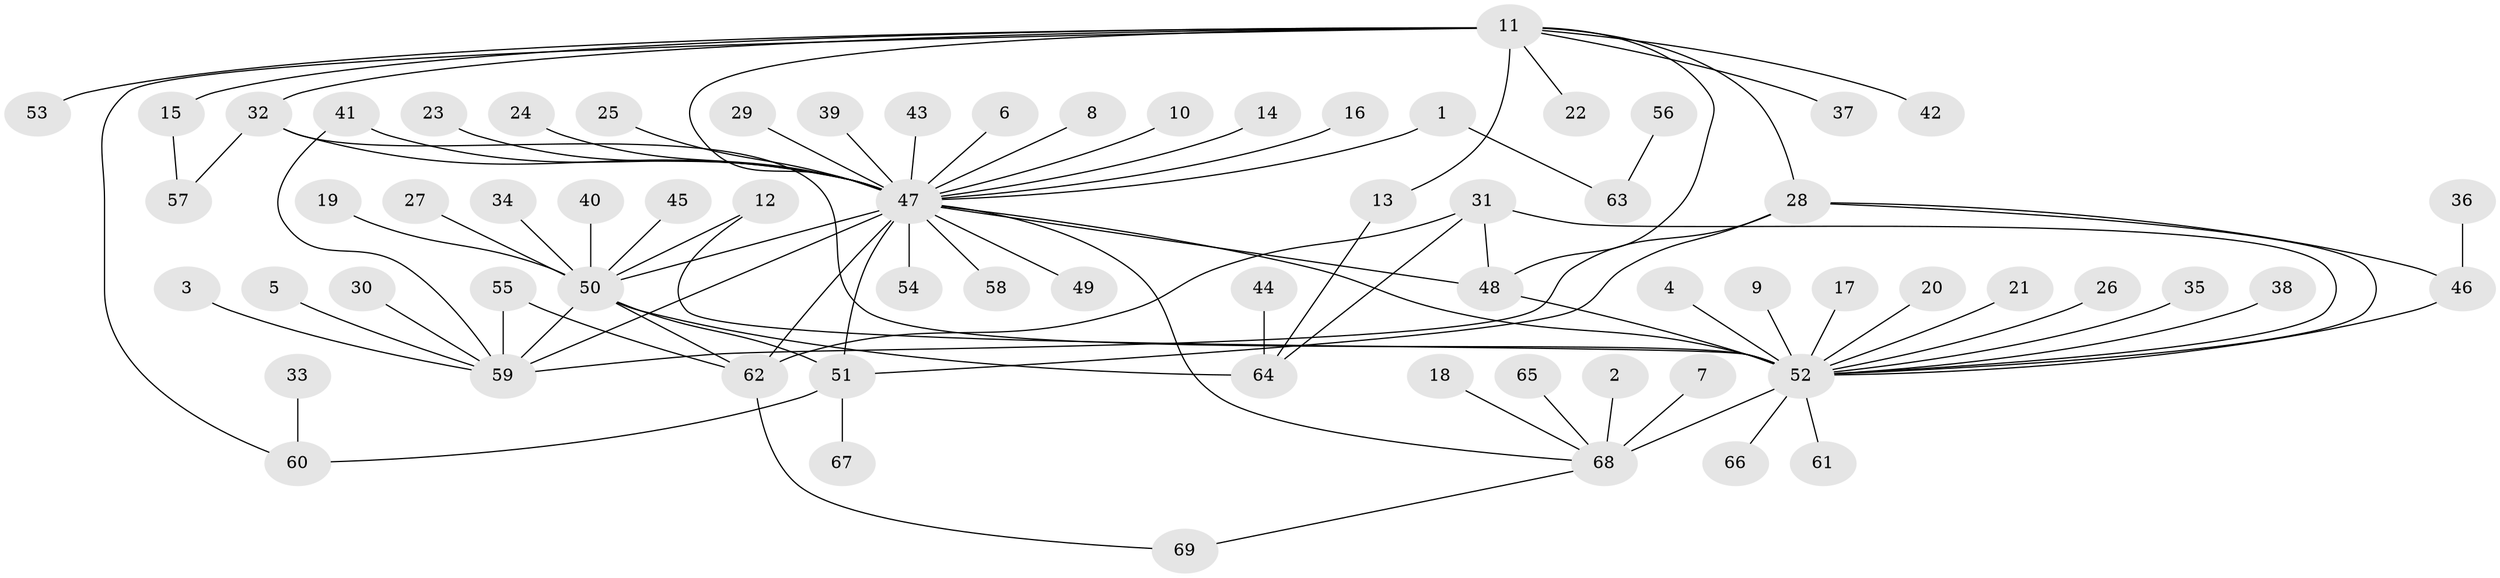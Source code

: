 // original degree distribution, {12: 0.014492753623188406, 8: 0.007246376811594203, 3: 0.09420289855072464, 18: 0.007246376811594203, 4: 0.057971014492753624, 22: 0.007246376811594203, 2: 0.17391304347826086, 7: 0.014492753623188406, 1: 0.5652173913043478, 14: 0.007246376811594203, 5: 0.021739130434782608, 10: 0.007246376811594203, 6: 0.021739130434782608}
// Generated by graph-tools (version 1.1) at 2025/49/03/09/25 03:49:51]
// undirected, 69 vertices, 90 edges
graph export_dot {
graph [start="1"]
  node [color=gray90,style=filled];
  1;
  2;
  3;
  4;
  5;
  6;
  7;
  8;
  9;
  10;
  11;
  12;
  13;
  14;
  15;
  16;
  17;
  18;
  19;
  20;
  21;
  22;
  23;
  24;
  25;
  26;
  27;
  28;
  29;
  30;
  31;
  32;
  33;
  34;
  35;
  36;
  37;
  38;
  39;
  40;
  41;
  42;
  43;
  44;
  45;
  46;
  47;
  48;
  49;
  50;
  51;
  52;
  53;
  54;
  55;
  56;
  57;
  58;
  59;
  60;
  61;
  62;
  63;
  64;
  65;
  66;
  67;
  68;
  69;
  1 -- 47 [weight=2.0];
  1 -- 63 [weight=1.0];
  2 -- 68 [weight=1.0];
  3 -- 59 [weight=1.0];
  4 -- 52 [weight=1.0];
  5 -- 59 [weight=1.0];
  6 -- 47 [weight=1.0];
  7 -- 68 [weight=1.0];
  8 -- 47 [weight=1.0];
  9 -- 52 [weight=1.0];
  10 -- 47 [weight=1.0];
  11 -- 13 [weight=1.0];
  11 -- 15 [weight=1.0];
  11 -- 22 [weight=1.0];
  11 -- 28 [weight=1.0];
  11 -- 32 [weight=1.0];
  11 -- 37 [weight=1.0];
  11 -- 42 [weight=1.0];
  11 -- 47 [weight=1.0];
  11 -- 48 [weight=1.0];
  11 -- 53 [weight=1.0];
  11 -- 60 [weight=1.0];
  12 -- 50 [weight=1.0];
  12 -- 52 [weight=1.0];
  13 -- 64 [weight=1.0];
  14 -- 47 [weight=1.0];
  15 -- 57 [weight=1.0];
  16 -- 47 [weight=1.0];
  17 -- 52 [weight=1.0];
  18 -- 68 [weight=1.0];
  19 -- 50 [weight=1.0];
  20 -- 52 [weight=1.0];
  21 -- 52 [weight=1.0];
  23 -- 47 [weight=1.0];
  24 -- 47 [weight=1.0];
  25 -- 47 [weight=1.0];
  26 -- 52 [weight=1.0];
  27 -- 50 [weight=1.0];
  28 -- 46 [weight=1.0];
  28 -- 51 [weight=1.0];
  28 -- 52 [weight=1.0];
  28 -- 59 [weight=1.0];
  29 -- 47 [weight=1.0];
  30 -- 59 [weight=1.0];
  31 -- 48 [weight=1.0];
  31 -- 52 [weight=1.0];
  31 -- 62 [weight=1.0];
  31 -- 64 [weight=1.0];
  32 -- 47 [weight=2.0];
  32 -- 52 [weight=1.0];
  32 -- 57 [weight=1.0];
  33 -- 60 [weight=1.0];
  34 -- 50 [weight=1.0];
  35 -- 52 [weight=1.0];
  36 -- 46 [weight=1.0];
  38 -- 52 [weight=1.0];
  39 -- 47 [weight=1.0];
  40 -- 50 [weight=1.0];
  41 -- 47 [weight=1.0];
  41 -- 59 [weight=1.0];
  43 -- 47 [weight=1.0];
  44 -- 64 [weight=1.0];
  45 -- 50 [weight=1.0];
  46 -- 52 [weight=1.0];
  47 -- 48 [weight=1.0];
  47 -- 49 [weight=1.0];
  47 -- 50 [weight=1.0];
  47 -- 51 [weight=1.0];
  47 -- 52 [weight=2.0];
  47 -- 54 [weight=1.0];
  47 -- 58 [weight=1.0];
  47 -- 59 [weight=2.0];
  47 -- 62 [weight=1.0];
  47 -- 68 [weight=1.0];
  48 -- 52 [weight=1.0];
  50 -- 51 [weight=1.0];
  50 -- 59 [weight=1.0];
  50 -- 62 [weight=1.0];
  50 -- 64 [weight=2.0];
  51 -- 60 [weight=1.0];
  51 -- 67 [weight=1.0];
  52 -- 61 [weight=1.0];
  52 -- 66 [weight=1.0];
  52 -- 68 [weight=2.0];
  55 -- 59 [weight=1.0];
  55 -- 62 [weight=1.0];
  56 -- 63 [weight=1.0];
  62 -- 69 [weight=1.0];
  65 -- 68 [weight=1.0];
  68 -- 69 [weight=1.0];
}

